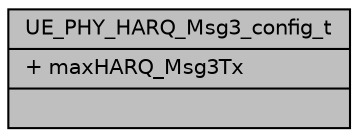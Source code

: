 digraph "UE_PHY_HARQ_Msg3_config_t"
{
 // LATEX_PDF_SIZE
  edge [fontname="Helvetica",fontsize="10",labelfontname="Helvetica",labelfontsize="10"];
  node [fontname="Helvetica",fontsize="10",shape=record];
  Node1 [label="{UE_PHY_HARQ_Msg3_config_t\n|+ maxHARQ_Msg3Tx\l|}",height=0.2,width=0.4,color="black", fillcolor="grey75", style="filled", fontcolor="black",tooltip=" "];
}
